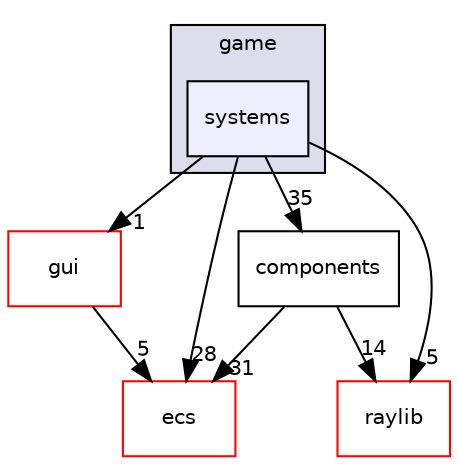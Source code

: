 digraph "src/game/systems" {
  compound=true
  node [ fontsize="10", fontname="Helvetica"];
  edge [ labelfontsize="10", labelfontname="Helvetica"];
  subgraph clusterdir_1699be727a800b1d059c6f7f2b91d2ee {
    graph [ bgcolor="#ddddee", pencolor="black", label="game" fontname="Helvetica", fontsize="10", URL="dir_1699be727a800b1d059c6f7f2b91d2ee.html"]
  dir_46fb37fa78f646487908f22377b88dd8 [shape=box, label="systems", style="filled", fillcolor="#eeeeff", pencolor="black", URL="dir_46fb37fa78f646487908f22377b88dd8.html"];
  }
  dir_a5f74f5d785ec5e5a721a58d25c88c44 [shape=box label="components" URL="dir_a5f74f5d785ec5e5a721a58d25c88c44.html"];
  dir_0eb5bc4df32830927d4599d5e42d522d [shape=box label="gui" fillcolor="white" style="filled" color="red" URL="dir_0eb5bc4df32830927d4599d5e42d522d.html"];
  dir_ddca5f149c4ce13074f28b270e950ba9 [shape=box label="ecs" fillcolor="white" style="filled" color="red" URL="dir_ddca5f149c4ce13074f28b270e950ba9.html"];
  dir_d4cc5f0b3cfddd1b0952a9e00053f649 [shape=box label="raylib" fillcolor="white" style="filled" color="red" URL="dir_d4cc5f0b3cfddd1b0952a9e00053f649.html"];
  dir_a5f74f5d785ec5e5a721a58d25c88c44->dir_ddca5f149c4ce13074f28b270e950ba9 [headlabel="31", labeldistance=1.5 headhref="dir_000008_000001.html"];
  dir_a5f74f5d785ec5e5a721a58d25c88c44->dir_d4cc5f0b3cfddd1b0952a9e00053f649 [headlabel="14", labeldistance=1.5 headhref="dir_000008_000010.html"];
  dir_46fb37fa78f646487908f22377b88dd8->dir_a5f74f5d785ec5e5a721a58d25c88c44 [headlabel="35", labeldistance=1.5 headhref="dir_000009_000008.html"];
  dir_46fb37fa78f646487908f22377b88dd8->dir_0eb5bc4df32830927d4599d5e42d522d [headlabel="1", labeldistance=1.5 headhref="dir_000009_000015.html"];
  dir_46fb37fa78f646487908f22377b88dd8->dir_ddca5f149c4ce13074f28b270e950ba9 [headlabel="28", labeldistance=1.5 headhref="dir_000009_000001.html"];
  dir_46fb37fa78f646487908f22377b88dd8->dir_d4cc5f0b3cfddd1b0952a9e00053f649 [headlabel="5", labeldistance=1.5 headhref="dir_000009_000010.html"];
  dir_0eb5bc4df32830927d4599d5e42d522d->dir_ddca5f149c4ce13074f28b270e950ba9 [headlabel="5", labeldistance=1.5 headhref="dir_000015_000001.html"];
}
